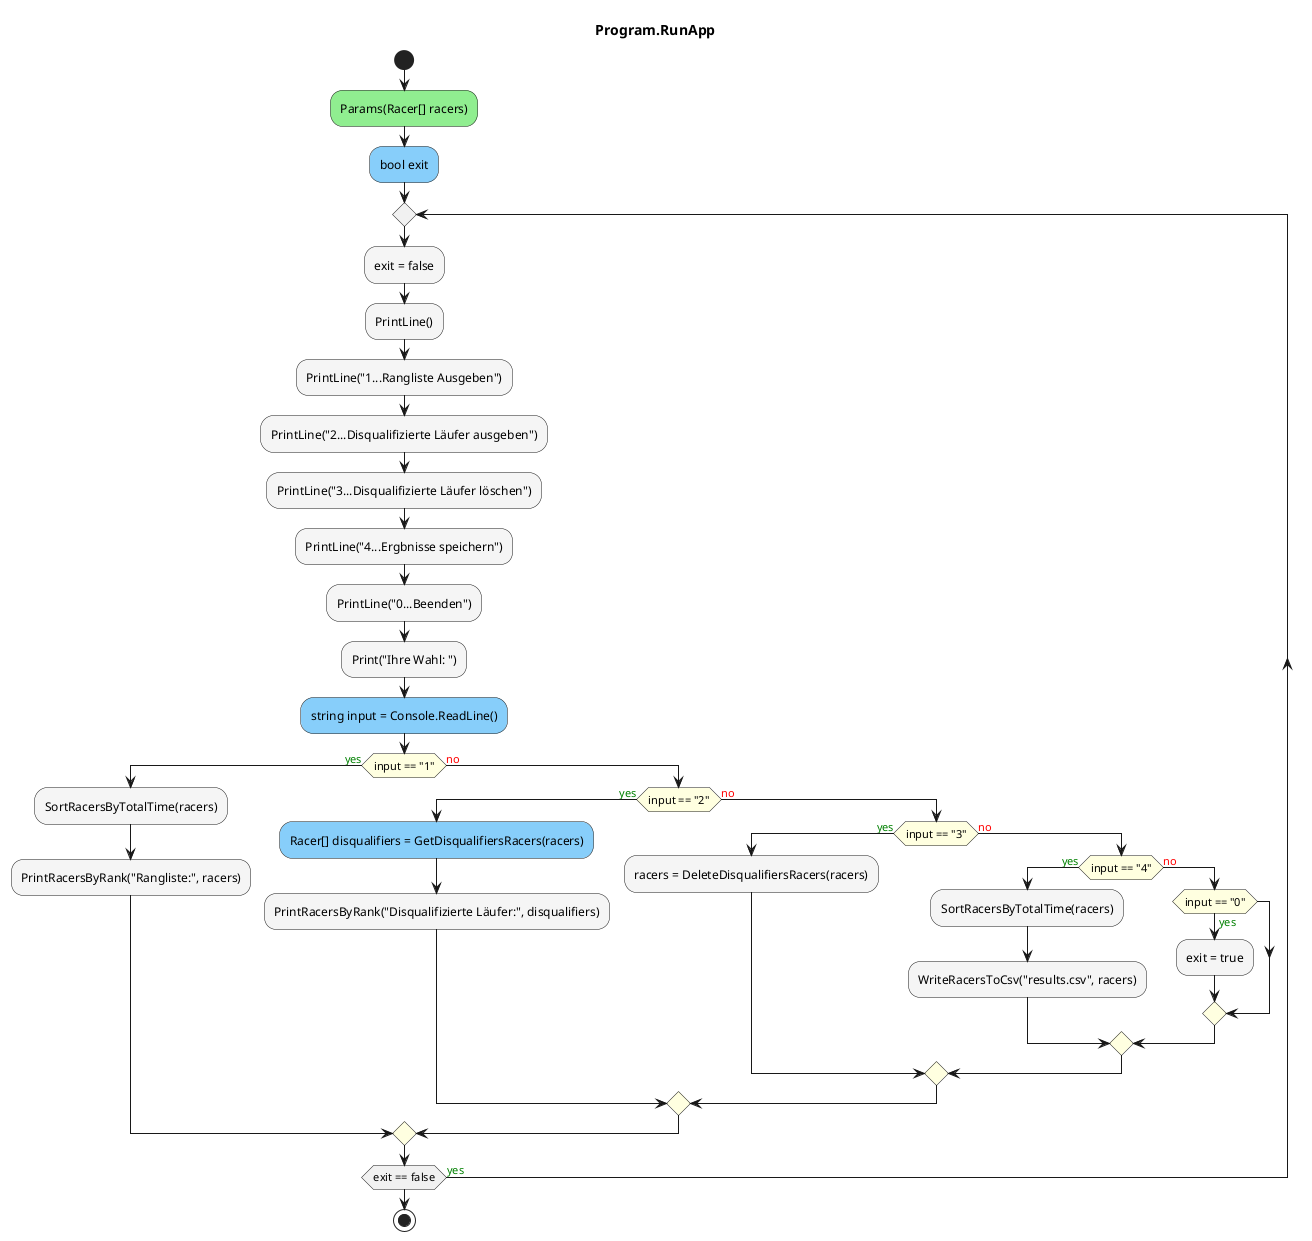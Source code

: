 @startuml Program.RunApp
title Program.RunApp
start
#LightGreen:Params(Racer[] racers);
#LightSkyBlue:bool exit;
repeat
        #WhiteSmoke:exit = false;
        #WhiteSmoke:PrintLine();
        #WhiteSmoke:PrintLine("1...Rangliste Ausgeben");
        #WhiteSmoke:PrintLine("2...Disqualifizierte Läufer ausgeben");
        #WhiteSmoke:PrintLine("3...Disqualifizierte Läufer löschen");
        #WhiteSmoke:PrintLine("4...Ergbnisse speichern");
        #WhiteSmoke:PrintLine("0...Beenden");
        #WhiteSmoke:Print("Ihre Wahl: ");
        #LightSkyBlue:string input = Console.ReadLine();
        #LightYellow:if (input == "1") then (<color:green>yes)
                #WhiteSmoke:SortRacersByTotalTime(racers);
                #WhiteSmoke:PrintRacersByRank("Rangliste:", racers);
            else (<color:red>no)
                #LightYellow:if (input == "2") then (<color:green>yes)
                        #LightSkyBlue:Racer[] disqualifiers = GetDisqualifiersRacers(racers);
                        #WhiteSmoke:PrintRacersByRank("Disqualifizierte Läufer:", disqualifiers);
                    else (<color:red>no)
                        #LightYellow:if (input == "3") then (<color:green>yes)
                                #WhiteSmoke:racers = DeleteDisqualifiersRacers(racers);
                            else (<color:red>no)
                                #LightYellow:if (input == "4") then (<color:green>yes)
                                        #WhiteSmoke:SortRacersByTotalTime(racers);
                                        #WhiteSmoke:WriteRacersToCsv("results.csv", racers);
                                    else (<color:red>no)
                                        #LightYellow:if (input == "0") then (<color:green>yes)
                                                #WhiteSmoke:exit = true;
                                        endif
                                endif
                        endif
                endif
        endif
repeat while (exit == false) is (<color:green>yes)
stop
@enduml
